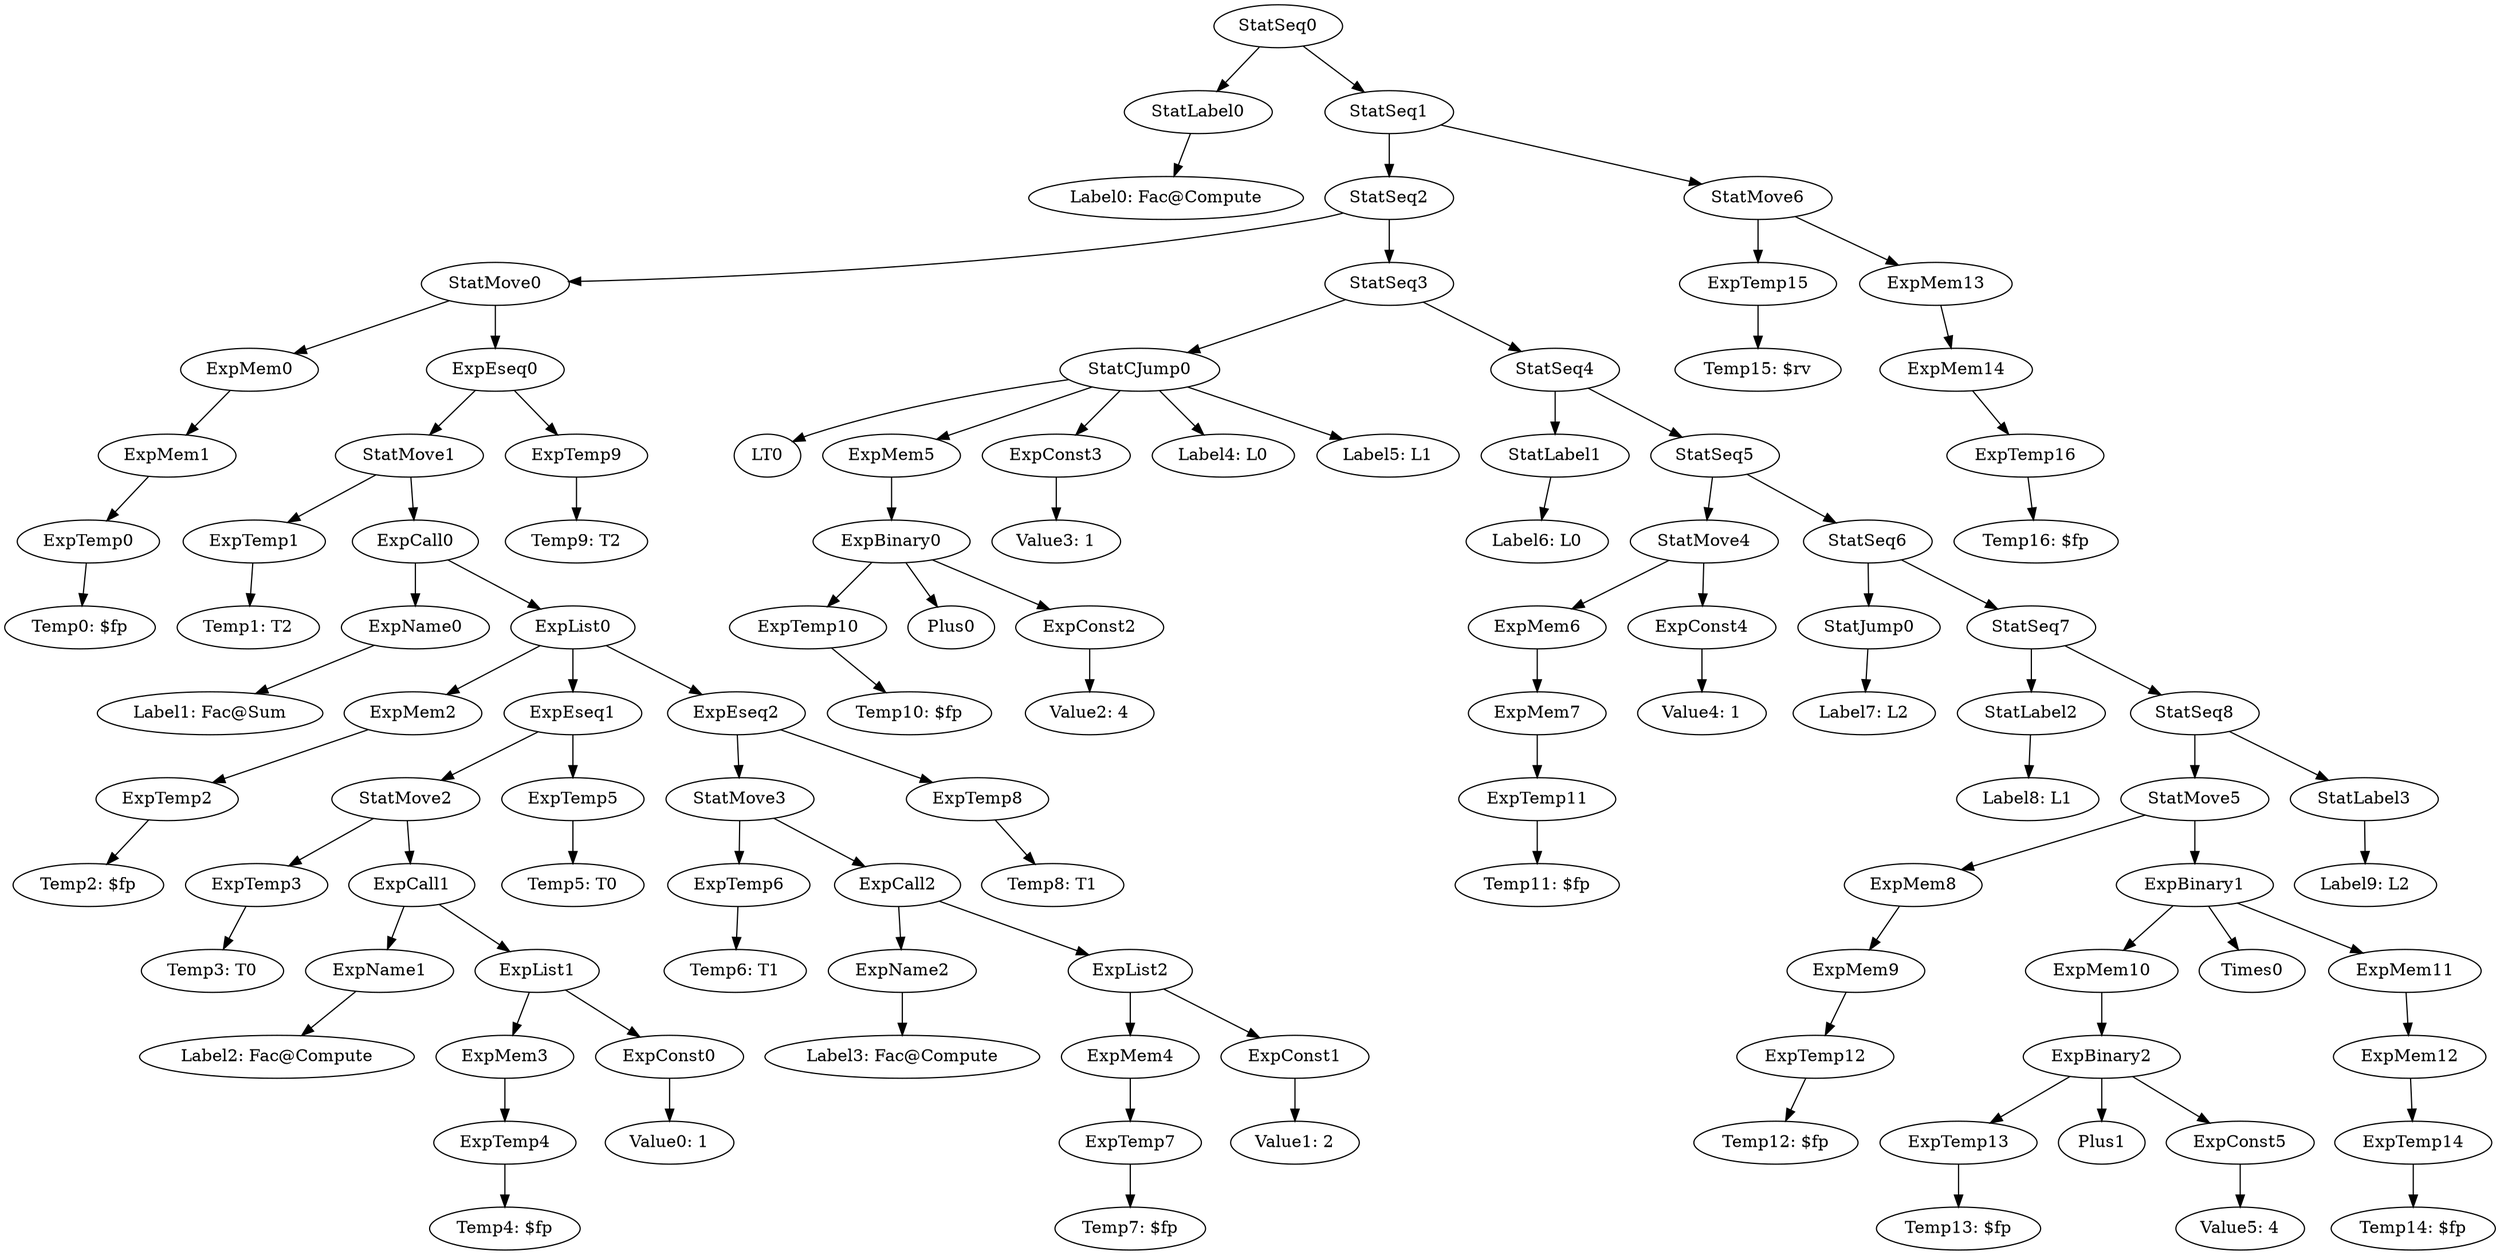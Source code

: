 digraph {
	ordering = out;
	ExpTemp16 -> "Temp16: $fp";
	ExpMem11 -> ExpMem12;
	ExpMem12 -> ExpTemp14;
	ExpTemp14 -> "Temp14: $fp";
	ExpMem10 -> ExpBinary2;
	ExpTemp13 -> "Temp13: $fp";
	ExpConst5 -> "Value5: 4";
	StatMove5 -> ExpMem8;
	StatMove5 -> ExpBinary1;
	StatSeq1 -> StatSeq2;
	StatSeq1 -> StatMove6;
	ExpMem8 -> ExpMem9;
	StatLabel2 -> "Label8: L1";
	StatSeq6 -> StatJump0;
	StatSeq6 -> StatSeq7;
	StatSeq5 -> StatMove4;
	StatSeq5 -> StatSeq6;
	StatLabel3 -> "Label9: L2";
	ExpConst4 -> "Value4: 1";
	StatMove4 -> ExpMem6;
	StatMove4 -> ExpConst4;
	ExpMem6 -> ExpMem7;
	StatMove0 -> ExpMem0;
	StatMove0 -> ExpEseq0;
	StatJump0 -> "Label7: L2";
	ExpCall1 -> ExpName1;
	ExpCall1 -> ExpList1;
	StatMove2 -> ExpTemp3;
	StatMove2 -> ExpCall1;
	ExpTemp2 -> "Temp2: $fp";
	ExpTemp10 -> "Temp10: $fp";
	ExpConst0 -> "Value0: 1";
	ExpMem9 -> ExpTemp12;
	ExpMem1 -> ExpTemp0;
	ExpMem3 -> ExpTemp4;
	ExpEseq2 -> StatMove3;
	ExpEseq2 -> ExpTemp8;
	ExpMem0 -> ExpMem1;
	ExpBinary1 -> ExpMem10;
	ExpBinary1 -> Times0;
	ExpBinary1 -> ExpMem11;
	ExpList1 -> ExpMem3;
	ExpList1 -> ExpConst0;
	ExpTemp4 -> "Temp4: $fp";
	ExpCall0 -> ExpName0;
	ExpCall0 -> ExpList0;
	ExpTemp12 -> "Temp12: $fp";
	ExpMem2 -> ExpTemp2;
	StatLabel1 -> "Label6: L0";
	StatSeq4 -> StatLabel1;
	StatSeq4 -> StatSeq5;
	ExpTemp7 -> "Temp7: $fp";
	ExpTemp0 -> "Temp0: $fp";
	StatSeq8 -> StatMove5;
	StatSeq8 -> StatLabel3;
	ExpTemp3 -> "Temp3: T0";
	ExpTemp1 -> "Temp1: T2";
	ExpTemp5 -> "Temp5: T0";
	StatSeq7 -> StatLabel2;
	StatSeq7 -> StatSeq8;
	ExpName2 -> "Label3: Fac@Compute";
	ExpTemp15 -> "Temp15: $rv";
	ExpEseq1 -> StatMove2;
	ExpEseq1 -> ExpTemp5;
	ExpName1 -> "Label2: Fac@Compute";
	ExpMem13 -> ExpMem14;
	StatMove1 -> ExpTemp1;
	StatMove1 -> ExpCall0;
	ExpTemp8 -> "Temp8: T1";
	ExpList0 -> ExpMem2;
	ExpList0 -> ExpEseq1;
	ExpList0 -> ExpEseq2;
	StatCJump0 -> LT0;
	StatCJump0 -> ExpMem5;
	StatCJump0 -> ExpConst3;
	StatCJump0 -> "Label4: L0";
	StatCJump0 -> "Label5: L1";
	ExpBinary2 -> ExpTemp13;
	ExpBinary2 -> Plus1;
	ExpBinary2 -> ExpConst5;
	StatLabel0 -> "Label0: Fac@Compute";
	ExpMem5 -> ExpBinary0;
	ExpMem14 -> ExpTemp16;
	ExpName0 -> "Label1: Fac@Sum";
	StatMove6 -> ExpTemp15;
	StatMove6 -> ExpMem13;
	ExpTemp6 -> "Temp6: T1";
	StatMove3 -> ExpTemp6;
	StatMove3 -> ExpCall2;
	StatSeq0 -> StatLabel0;
	StatSeq0 -> StatSeq1;
	ExpTemp11 -> "Temp11: $fp";
	ExpCall2 -> ExpName2;
	ExpCall2 -> ExpList2;
	ExpConst2 -> "Value2: 4";
	ExpMem4 -> ExpTemp7;
	ExpBinary0 -> ExpTemp10;
	ExpBinary0 -> Plus0;
	ExpBinary0 -> ExpConst2;
	ExpList2 -> ExpMem4;
	ExpList2 -> ExpConst1;
	ExpConst1 -> "Value1: 2";
	ExpEseq0 -> StatMove1;
	ExpEseq0 -> ExpTemp9;
	ExpTemp9 -> "Temp9: T2";
	StatSeq2 -> StatMove0;
	StatSeq2 -> StatSeq3;
	ExpConst3 -> "Value3: 1";
	ExpMem7 -> ExpTemp11;
	StatSeq3 -> StatCJump0;
	StatSeq3 -> StatSeq4;
}

